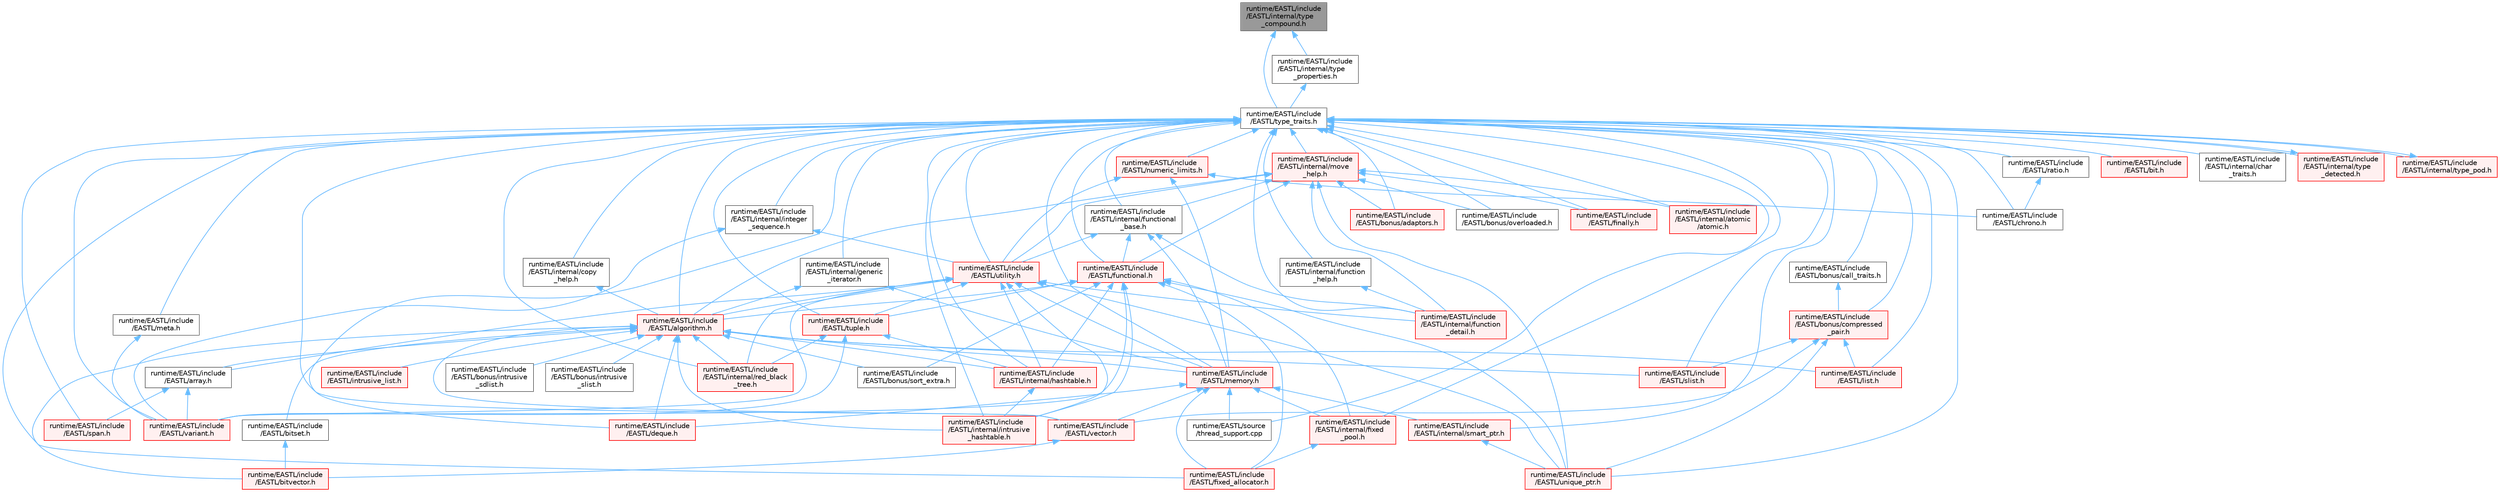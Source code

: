digraph "runtime/EASTL/include/EASTL/internal/type_compound.h"
{
 // LATEX_PDF_SIZE
  bgcolor="transparent";
  edge [fontname=Helvetica,fontsize=10,labelfontname=Helvetica,labelfontsize=10];
  node [fontname=Helvetica,fontsize=10,shape=box,height=0.2,width=0.4];
  Node1 [id="Node000001",label="runtime/EASTL/include\l/EASTL/internal/type\l_compound.h",height=0.2,width=0.4,color="gray40", fillcolor="grey60", style="filled", fontcolor="black",tooltip=" "];
  Node1 -> Node2 [id="edge1_Node000001_Node000002",dir="back",color="steelblue1",style="solid",tooltip=" "];
  Node2 [id="Node000002",label="runtime/EASTL/include\l/EASTL/internal/type\l_properties.h",height=0.2,width=0.4,color="grey40", fillcolor="white", style="filled",URL="$type__properties_8h.html",tooltip=" "];
  Node2 -> Node3 [id="edge2_Node000002_Node000003",dir="back",color="steelblue1",style="solid",tooltip=" "];
  Node3 [id="Node000003",label="runtime/EASTL/include\l/EASTL/type_traits.h",height=0.2,width=0.4,color="grey40", fillcolor="white", style="filled",URL="$_e_a_s_t_l_2include_2_e_a_s_t_l_2type__traits_8h.html",tooltip=" "];
  Node3 -> Node4 [id="edge3_Node000003_Node000004",dir="back",color="steelblue1",style="solid",tooltip=" "];
  Node4 [id="Node000004",label="runtime/EASTL/include\l/EASTL/algorithm.h",height=0.2,width=0.4,color="red", fillcolor="#FFF0F0", style="filled",URL="$_e_a_s_t_l_2include_2_e_a_s_t_l_2algorithm_8h.html",tooltip=" "];
  Node4 -> Node5 [id="edge4_Node000004_Node000005",dir="back",color="steelblue1",style="solid",tooltip=" "];
  Node5 [id="Node000005",label="runtime/EASTL/include\l/EASTL/array.h",height=0.2,width=0.4,color="grey40", fillcolor="white", style="filled",URL="$array_8h.html",tooltip=" "];
  Node5 -> Node6 [id="edge5_Node000005_Node000006",dir="back",color="steelblue1",style="solid",tooltip=" "];
  Node6 [id="Node000006",label="runtime/EASTL/include\l/EASTL/span.h",height=0.2,width=0.4,color="red", fillcolor="#FFF0F0", style="filled",URL="$span_8h.html",tooltip=" "];
  Node5 -> Node418 [id="edge6_Node000005_Node000418",dir="back",color="steelblue1",style="solid",tooltip=" "];
  Node418 [id="Node000418",label="runtime/EASTL/include\l/EASTL/variant.h",height=0.2,width=0.4,color="red", fillcolor="#FFF0F0", style="filled",URL="$_e_a_s_t_l_2include_2_e_a_s_t_l_2variant_8h.html",tooltip=" "];
  Node4 -> Node73 [id="edge7_Node000004_Node000073",dir="back",color="steelblue1",style="solid",tooltip=" "];
  Node73 [id="Node000073",label="runtime/EASTL/include\l/EASTL/bitset.h",height=0.2,width=0.4,color="grey40", fillcolor="white", style="filled",URL="$bitset_8h.html",tooltip=" "];
  Node73 -> Node74 [id="edge8_Node000073_Node000074",dir="back",color="steelblue1",style="solid",tooltip=" "];
  Node74 [id="Node000074",label="runtime/EASTL/include\l/EASTL/bitvector.h",height=0.2,width=0.4,color="red", fillcolor="#FFF0F0", style="filled",URL="$bitvector_8h.html",tooltip=" "];
  Node4 -> Node74 [id="edge9_Node000004_Node000074",dir="back",color="steelblue1",style="solid",tooltip=" "];
  Node4 -> Node420 [id="edge10_Node000004_Node000420",dir="back",color="steelblue1",style="solid",tooltip=" "];
  Node420 [id="Node000420",label="runtime/EASTL/include\l/EASTL/bonus/intrusive\l_sdlist.h",height=0.2,width=0.4,color="grey40", fillcolor="white", style="filled",URL="$intrusive__sdlist_8h.html",tooltip=" "];
  Node4 -> Node421 [id="edge11_Node000004_Node000421",dir="back",color="steelblue1",style="solid",tooltip=" "];
  Node421 [id="Node000421",label="runtime/EASTL/include\l/EASTL/bonus/intrusive\l_slist.h",height=0.2,width=0.4,color="grey40", fillcolor="white", style="filled",URL="$intrusive__slist_8h.html",tooltip=" "];
  Node4 -> Node422 [id="edge12_Node000004_Node000422",dir="back",color="steelblue1",style="solid",tooltip=" "];
  Node422 [id="Node000422",label="runtime/EASTL/include\l/EASTL/bonus/sort_extra.h",height=0.2,width=0.4,color="grey40", fillcolor="white", style="filled",URL="$sort__extra_8h.html",tooltip=" "];
  Node4 -> Node423 [id="edge13_Node000004_Node000423",dir="back",color="steelblue1",style="solid",tooltip=" "];
  Node423 [id="Node000423",label="runtime/EASTL/include\l/EASTL/deque.h",height=0.2,width=0.4,color="red", fillcolor="#FFF0F0", style="filled",URL="$_e_a_s_t_l_2include_2_e_a_s_t_l_2deque_8h.html",tooltip=" "];
  Node4 -> Node99 [id="edge14_Node000004_Node000099",dir="back",color="steelblue1",style="solid",tooltip=" "];
  Node99 [id="Node000099",label="runtime/EASTL/include\l/EASTL/internal/hashtable.h",height=0.2,width=0.4,color="red", fillcolor="#FFF0F0", style="filled",URL="$hashtable_8h.html",tooltip=" "];
  Node99 -> Node109 [id="edge15_Node000099_Node000109",dir="back",color="steelblue1",style="solid",tooltip=" "];
  Node109 [id="Node000109",label="runtime/EASTL/include\l/EASTL/internal/intrusive\l_hashtable.h",height=0.2,width=0.4,color="red", fillcolor="#FFF0F0", style="filled",URL="$intrusive__hashtable_8h.html",tooltip=" "];
  Node4 -> Node109 [id="edge16_Node000004_Node000109",dir="back",color="steelblue1",style="solid",tooltip=" "];
  Node4 -> Node427 [id="edge17_Node000004_Node000427",dir="back",color="steelblue1",style="solid",tooltip=" "];
  Node427 [id="Node000427",label="runtime/EASTL/include\l/EASTL/internal/red_black\l_tree.h",height=0.2,width=0.4,color="red", fillcolor="#FFF0F0", style="filled",URL="$red__black__tree_8h.html",tooltip=" "];
  Node4 -> Node435 [id="edge18_Node000004_Node000435",dir="back",color="steelblue1",style="solid",tooltip=" "];
  Node435 [id="Node000435",label="runtime/EASTL/include\l/EASTL/intrusive_list.h",height=0.2,width=0.4,color="red", fillcolor="#FFF0F0", style="filled",URL="$intrusive__list_8h.html",tooltip=" "];
  Node4 -> Node437 [id="edge19_Node000004_Node000437",dir="back",color="steelblue1",style="solid",tooltip=" "];
  Node437 [id="Node000437",label="runtime/EASTL/include\l/EASTL/list.h",height=0.2,width=0.4,color="red", fillcolor="#FFF0F0", style="filled",URL="$_e_a_s_t_l_2include_2_e_a_s_t_l_2list_8h.html",tooltip=" "];
  Node4 -> Node440 [id="edge20_Node000004_Node000440",dir="back",color="steelblue1",style="solid",tooltip=" "];
  Node440 [id="Node000440",label="runtime/EASTL/include\l/EASTL/memory.h",height=0.2,width=0.4,color="red", fillcolor="#FFF0F0", style="filled",URL="$_e_a_s_t_l_2include_2_e_a_s_t_l_2memory_8h.html",tooltip=" "];
  Node440 -> Node423 [id="edge21_Node000440_Node000423",dir="back",color="steelblue1",style="solid",tooltip=" "];
  Node440 -> Node443 [id="edge22_Node000440_Node000443",dir="back",color="steelblue1",style="solid",tooltip=" "];
  Node443 [id="Node000443",label="runtime/EASTL/include\l/EASTL/fixed_allocator.h",height=0.2,width=0.4,color="red", fillcolor="#FFF0F0", style="filled",URL="$fixed__allocator_8h.html",tooltip=" "];
  Node440 -> Node445 [id="edge23_Node000440_Node000445",dir="back",color="steelblue1",style="solid",tooltip=" "];
  Node445 [id="Node000445",label="runtime/EASTL/include\l/EASTL/internal/fixed\l_pool.h",height=0.2,width=0.4,color="red", fillcolor="#FFF0F0", style="filled",URL="$fixed__pool_8h.html",tooltip=" "];
  Node445 -> Node443 [id="edge24_Node000445_Node000443",dir="back",color="steelblue1",style="solid",tooltip=" "];
  Node440 -> Node450 [id="edge25_Node000440_Node000450",dir="back",color="steelblue1",style="solid",tooltip=" "];
  Node450 [id="Node000450",label="runtime/EASTL/include\l/EASTL/internal/smart_ptr.h",height=0.2,width=0.4,color="red", fillcolor="#FFF0F0", style="filled",URL="$smart__ptr_8h.html",tooltip=" "];
  Node450 -> Node456 [id="edge26_Node000450_Node000456",dir="back",color="steelblue1",style="solid",tooltip=" "];
  Node456 [id="Node000456",label="runtime/EASTL/include\l/EASTL/unique_ptr.h",height=0.2,width=0.4,color="red", fillcolor="#FFF0F0", style="filled",URL="$unique__ptr_8h.html",tooltip=" "];
  Node440 -> Node462 [id="edge27_Node000440_Node000462",dir="back",color="steelblue1",style="solid",tooltip=" "];
  Node462 [id="Node000462",label="runtime/EASTL/include\l/EASTL/vector.h",height=0.2,width=0.4,color="red", fillcolor="#FFF0F0", style="filled",URL="$_e_a_s_t_l_2include_2_e_a_s_t_l_2vector_8h.html",tooltip=" "];
  Node462 -> Node74 [id="edge28_Node000462_Node000074",dir="back",color="steelblue1",style="solid",tooltip=" "];
  Node440 -> Node474 [id="edge29_Node000440_Node000474",dir="back",color="steelblue1",style="solid",tooltip=" "];
  Node474 [id="Node000474",label="runtime/EASTL/source\l/thread_support.cpp",height=0.2,width=0.4,color="grey40", fillcolor="white", style="filled",URL="$thread__support_8cpp.html",tooltip=" "];
  Node4 -> Node461 [id="edge30_Node000004_Node000461",dir="back",color="steelblue1",style="solid",tooltip=" "];
  Node461 [id="Node000461",label="runtime/EASTL/include\l/EASTL/slist.h",height=0.2,width=0.4,color="red", fillcolor="#FFF0F0", style="filled",URL="$slist_8h.html",tooltip=" "];
  Node4 -> Node462 [id="edge31_Node000004_Node000462",dir="back",color="steelblue1",style="solid",tooltip=" "];
  Node3 -> Node72 [id="edge32_Node000003_Node000072",dir="back",color="steelblue1",style="solid",tooltip=" "];
  Node72 [id="Node000072",label="runtime/EASTL/include\l/EASTL/bit.h",height=0.2,width=0.4,color="red", fillcolor="#FFF0F0", style="filled",URL="$bit_8h.html",tooltip=" "];
  Node3 -> Node476 [id="edge33_Node000003_Node000476",dir="back",color="steelblue1",style="solid",tooltip=" "];
  Node476 [id="Node000476",label="runtime/EASTL/include\l/EASTL/bonus/adaptors.h",height=0.2,width=0.4,color="red", fillcolor="#FFF0F0", style="filled",URL="$adaptors_8h.html",tooltip=" "];
  Node3 -> Node479 [id="edge34_Node000003_Node000479",dir="back",color="steelblue1",style="solid",tooltip=" "];
  Node479 [id="Node000479",label="runtime/EASTL/include\l/EASTL/bonus/call_traits.h",height=0.2,width=0.4,color="grey40", fillcolor="white", style="filled",URL="$call__traits_8h.html",tooltip=" "];
  Node479 -> Node480 [id="edge35_Node000479_Node000480",dir="back",color="steelblue1",style="solid",tooltip=" "];
  Node480 [id="Node000480",label="runtime/EASTL/include\l/EASTL/bonus/compressed\l_pair.h",height=0.2,width=0.4,color="red", fillcolor="#FFF0F0", style="filled",URL="$compressed__pair_8h.html",tooltip=" "];
  Node480 -> Node437 [id="edge36_Node000480_Node000437",dir="back",color="steelblue1",style="solid",tooltip=" "];
  Node480 -> Node461 [id="edge37_Node000480_Node000461",dir="back",color="steelblue1",style="solid",tooltip=" "];
  Node480 -> Node456 [id="edge38_Node000480_Node000456",dir="back",color="steelblue1",style="solid",tooltip=" "];
  Node480 -> Node462 [id="edge39_Node000480_Node000462",dir="back",color="steelblue1",style="solid",tooltip=" "];
  Node3 -> Node480 [id="edge40_Node000003_Node000480",dir="back",color="steelblue1",style="solid",tooltip=" "];
  Node3 -> Node481 [id="edge41_Node000003_Node000481",dir="back",color="steelblue1",style="solid",tooltip=" "];
  Node481 [id="Node000481",label="runtime/EASTL/include\l/EASTL/bonus/overloaded.h",height=0.2,width=0.4,color="grey40", fillcolor="white", style="filled",URL="$overloaded_8h.html",tooltip=" "];
  Node3 -> Node482 [id="edge42_Node000003_Node000482",dir="back",color="steelblue1",style="solid",tooltip=" "];
  Node482 [id="Node000482",label="runtime/EASTL/include\l/EASTL/chrono.h",height=0.2,width=0.4,color="grey40", fillcolor="white", style="filled",URL="$_e_a_s_t_l_2include_2_e_a_s_t_l_2chrono_8h.html",tooltip=" "];
  Node3 -> Node423 [id="edge43_Node000003_Node000423",dir="back",color="steelblue1",style="solid",tooltip=" "];
  Node3 -> Node483 [id="edge44_Node000003_Node000483",dir="back",color="steelblue1",style="solid",tooltip=" "];
  Node483 [id="Node000483",label="runtime/EASTL/include\l/EASTL/finally.h",height=0.2,width=0.4,color="red", fillcolor="#FFF0F0", style="filled",URL="$finally_8h.html",tooltip=" "];
  Node3 -> Node443 [id="edge45_Node000003_Node000443",dir="back",color="steelblue1",style="solid",tooltip=" "];
  Node3 -> Node484 [id="edge46_Node000003_Node000484",dir="back",color="steelblue1",style="solid",tooltip=" "];
  Node484 [id="Node000484",label="runtime/EASTL/include\l/EASTL/functional.h",height=0.2,width=0.4,color="red", fillcolor="#FFF0F0", style="filled",URL="$_e_a_s_t_l_2include_2_e_a_s_t_l_2functional_8h.html",tooltip=" "];
  Node484 -> Node4 [id="edge47_Node000484_Node000004",dir="back",color="steelblue1",style="solid",tooltip=" "];
  Node484 -> Node422 [id="edge48_Node000484_Node000422",dir="back",color="steelblue1",style="solid",tooltip=" "];
  Node484 -> Node443 [id="edge49_Node000484_Node000443",dir="back",color="steelblue1",style="solid",tooltip=" "];
  Node484 -> Node445 [id="edge50_Node000484_Node000445",dir="back",color="steelblue1",style="solid",tooltip=" "];
  Node484 -> Node99 [id="edge51_Node000484_Node000099",dir="back",color="steelblue1",style="solid",tooltip=" "];
  Node484 -> Node109 [id="edge52_Node000484_Node000109",dir="back",color="steelblue1",style="solid",tooltip=" "];
  Node484 -> Node485 [id="edge53_Node000484_Node000485",dir="back",color="steelblue1",style="solid",tooltip=" "];
  Node485 [id="Node000485",label="runtime/EASTL/include\l/EASTL/tuple.h",height=0.2,width=0.4,color="red", fillcolor="#FFF0F0", style="filled",URL="$tuple_8h.html",tooltip=" "];
  Node485 -> Node99 [id="edge54_Node000485_Node000099",dir="back",color="steelblue1",style="solid",tooltip=" "];
  Node485 -> Node427 [id="edge55_Node000485_Node000427",dir="back",color="steelblue1",style="solid",tooltip=" "];
  Node485 -> Node418 [id="edge56_Node000485_Node000418",dir="back",color="steelblue1",style="solid",tooltip=" "];
  Node484 -> Node456 [id="edge57_Node000484_Node000456",dir="back",color="steelblue1",style="solid",tooltip=" "];
  Node484 -> Node418 [id="edge58_Node000484_Node000418",dir="back",color="steelblue1",style="solid",tooltip=" "];
  Node3 -> Node92 [id="edge59_Node000003_Node000092",dir="back",color="steelblue1",style="solid",tooltip=" "];
  Node92 [id="Node000092",label="runtime/EASTL/include\l/EASTL/internal/atomic\l/atomic.h",height=0.2,width=0.4,color="red", fillcolor="#FFF0F0", style="filled",URL="$_e_a_s_t_l_2include_2_e_a_s_t_l_2internal_2atomic_2atomic_8h.html",tooltip=" "];
  Node3 -> Node97 [id="edge60_Node000003_Node000097",dir="back",color="steelblue1",style="solid",tooltip=" "];
  Node97 [id="Node000097",label="runtime/EASTL/include\l/EASTL/internal/char\l_traits.h",height=0.2,width=0.4,color="grey40", fillcolor="white", style="filled",URL="$char__traits_8h.html",tooltip=" "];
  Node3 -> Node98 [id="edge61_Node000003_Node000098",dir="back",color="steelblue1",style="solid",tooltip=" "];
  Node98 [id="Node000098",label="runtime/EASTL/include\l/EASTL/internal/copy\l_help.h",height=0.2,width=0.4,color="grey40", fillcolor="white", style="filled",URL="$copy__help_8h.html",tooltip=" "];
  Node98 -> Node4 [id="edge62_Node000098_Node000004",dir="back",color="steelblue1",style="solid",tooltip=" "];
  Node3 -> Node445 [id="edge63_Node000003_Node000445",dir="back",color="steelblue1",style="solid",tooltip=" "];
  Node3 -> Node486 [id="edge64_Node000003_Node000486",dir="back",color="steelblue1",style="solid",tooltip=" "];
  Node486 [id="Node000486",label="runtime/EASTL/include\l/EASTL/internal/function\l_detail.h",height=0.2,width=0.4,color="red", fillcolor="#FFF0F0", style="filled",URL="$function__detail_8h.html",tooltip=" "];
  Node3 -> Node489 [id="edge65_Node000003_Node000489",dir="back",color="steelblue1",style="solid",tooltip=" "];
  Node489 [id="Node000489",label="runtime/EASTL/include\l/EASTL/internal/function\l_help.h",height=0.2,width=0.4,color="grey40", fillcolor="white", style="filled",URL="$function__help_8h.html",tooltip=" "];
  Node489 -> Node486 [id="edge66_Node000489_Node000486",dir="back",color="steelblue1",style="solid",tooltip=" "];
  Node3 -> Node490 [id="edge67_Node000003_Node000490",dir="back",color="steelblue1",style="solid",tooltip=" "];
  Node490 [id="Node000490",label="runtime/EASTL/include\l/EASTL/internal/functional\l_base.h",height=0.2,width=0.4,color="grey40", fillcolor="white", style="filled",URL="$functional__base_8h.html",tooltip=" "];
  Node490 -> Node484 [id="edge68_Node000490_Node000484",dir="back",color="steelblue1",style="solid",tooltip=" "];
  Node490 -> Node486 [id="edge69_Node000490_Node000486",dir="back",color="steelblue1",style="solid",tooltip=" "];
  Node490 -> Node440 [id="edge70_Node000490_Node000440",dir="back",color="steelblue1",style="solid",tooltip=" "];
  Node490 -> Node491 [id="edge71_Node000490_Node000491",dir="back",color="steelblue1",style="solid",tooltip=" "];
  Node491 [id="Node000491",label="runtime/EASTL/include\l/EASTL/utility.h",height=0.2,width=0.4,color="red", fillcolor="#FFF0F0", style="filled",URL="$_e_a_s_t_l_2include_2_e_a_s_t_l_2utility_8h.html",tooltip=" "];
  Node491 -> Node4 [id="edge72_Node000491_Node000004",dir="back",color="steelblue1",style="solid",tooltip=" "];
  Node491 -> Node5 [id="edge73_Node000491_Node000005",dir="back",color="steelblue1",style="solid",tooltip=" "];
  Node491 -> Node486 [id="edge74_Node000491_Node000486",dir="back",color="steelblue1",style="solid",tooltip=" "];
  Node491 -> Node99 [id="edge75_Node000491_Node000099",dir="back",color="steelblue1",style="solid",tooltip=" "];
  Node491 -> Node109 [id="edge76_Node000491_Node000109",dir="back",color="steelblue1",style="solid",tooltip=" "];
  Node491 -> Node427 [id="edge77_Node000491_Node000427",dir="back",color="steelblue1",style="solid",tooltip=" "];
  Node491 -> Node440 [id="edge78_Node000491_Node000440",dir="back",color="steelblue1",style="solid",tooltip=" "];
  Node491 -> Node485 [id="edge79_Node000491_Node000485",dir="back",color="steelblue1",style="solid",tooltip=" "];
  Node491 -> Node456 [id="edge80_Node000491_Node000456",dir="back",color="steelblue1",style="solid",tooltip=" "];
  Node491 -> Node418 [id="edge81_Node000491_Node000418",dir="back",color="steelblue1",style="solid",tooltip=" "];
  Node3 -> Node492 [id="edge82_Node000003_Node000492",dir="back",color="steelblue1",style="solid",tooltip=" "];
  Node492 [id="Node000492",label="runtime/EASTL/include\l/EASTL/internal/generic\l_iterator.h",height=0.2,width=0.4,color="grey40", fillcolor="white", style="filled",URL="$generic__iterator_8h.html",tooltip=" "];
  Node492 -> Node4 [id="edge83_Node000492_Node000004",dir="back",color="steelblue1",style="solid",tooltip=" "];
  Node492 -> Node440 [id="edge84_Node000492_Node000440",dir="back",color="steelblue1",style="solid",tooltip=" "];
  Node3 -> Node99 [id="edge85_Node000003_Node000099",dir="back",color="steelblue1",style="solid",tooltip=" "];
  Node3 -> Node493 [id="edge86_Node000003_Node000493",dir="back",color="steelblue1",style="solid",tooltip=" "];
  Node493 [id="Node000493",label="runtime/EASTL/include\l/EASTL/internal/integer\l_sequence.h",height=0.2,width=0.4,color="grey40", fillcolor="white", style="filled",URL="$integer__sequence_8h.html",tooltip=" "];
  Node493 -> Node491 [id="edge87_Node000493_Node000491",dir="back",color="steelblue1",style="solid",tooltip=" "];
  Node493 -> Node418 [id="edge88_Node000493_Node000418",dir="back",color="steelblue1",style="solid",tooltip=" "];
  Node3 -> Node109 [id="edge89_Node000003_Node000109",dir="back",color="steelblue1",style="solid",tooltip=" "];
  Node3 -> Node494 [id="edge90_Node000003_Node000494",dir="back",color="steelblue1",style="solid",tooltip=" "];
  Node494 [id="Node000494",label="runtime/EASTL/include\l/EASTL/internal/move\l_help.h",height=0.2,width=0.4,color="red", fillcolor="#FFF0F0", style="filled",URL="$move__help_8h.html",tooltip=" "];
  Node494 -> Node4 [id="edge91_Node000494_Node000004",dir="back",color="steelblue1",style="solid",tooltip=" "];
  Node494 -> Node476 [id="edge92_Node000494_Node000476",dir="back",color="steelblue1",style="solid",tooltip=" "];
  Node494 -> Node481 [id="edge93_Node000494_Node000481",dir="back",color="steelblue1",style="solid",tooltip=" "];
  Node494 -> Node483 [id="edge94_Node000494_Node000483",dir="back",color="steelblue1",style="solid",tooltip=" "];
  Node494 -> Node484 [id="edge95_Node000494_Node000484",dir="back",color="steelblue1",style="solid",tooltip=" "];
  Node494 -> Node92 [id="edge96_Node000494_Node000092",dir="back",color="steelblue1",style="solid",tooltip=" "];
  Node494 -> Node486 [id="edge97_Node000494_Node000486",dir="back",color="steelblue1",style="solid",tooltip=" "];
  Node494 -> Node490 [id="edge98_Node000494_Node000490",dir="back",color="steelblue1",style="solid",tooltip=" "];
  Node494 -> Node456 [id="edge99_Node000494_Node000456",dir="back",color="steelblue1",style="solid",tooltip=" "];
  Node494 -> Node491 [id="edge100_Node000494_Node000491",dir="back",color="steelblue1",style="solid",tooltip=" "];
  Node3 -> Node427 [id="edge101_Node000003_Node000427",dir="back",color="steelblue1",style="solid",tooltip=" "];
  Node3 -> Node450 [id="edge102_Node000003_Node000450",dir="back",color="steelblue1",style="solid",tooltip=" "];
  Node3 -> Node498 [id="edge103_Node000003_Node000498",dir="back",color="steelblue1",style="solid",tooltip=" "];
  Node498 [id="Node000498",label="runtime/EASTL/include\l/EASTL/internal/type\l_detected.h",height=0.2,width=0.4,color="red", fillcolor="#FFF0F0", style="filled",URL="$type__detected_8h.html",tooltip=" "];
  Node498 -> Node3 [id="edge104_Node000498_Node000003",dir="back",color="steelblue1",style="solid",tooltip=" "];
  Node3 -> Node499 [id="edge105_Node000003_Node000499",dir="back",color="steelblue1",style="solid",tooltip=" "];
  Node499 [id="Node000499",label="runtime/EASTL/include\l/EASTL/internal/type_pod.h",height=0.2,width=0.4,color="red", fillcolor="#FFF0F0", style="filled",URL="$type__pod_8h.html",tooltip=" "];
  Node499 -> Node3 [id="edge106_Node000499_Node000003",dir="back",color="steelblue1",style="solid",tooltip=" "];
  Node3 -> Node437 [id="edge107_Node000003_Node000437",dir="back",color="steelblue1",style="solid",tooltip=" "];
  Node3 -> Node440 [id="edge108_Node000003_Node000440",dir="back",color="steelblue1",style="solid",tooltip=" "];
  Node3 -> Node501 [id="edge109_Node000003_Node000501",dir="back",color="steelblue1",style="solid",tooltip=" "];
  Node501 [id="Node000501",label="runtime/EASTL/include\l/EASTL/meta.h",height=0.2,width=0.4,color="grey40", fillcolor="white", style="filled",URL="$meta_8h.html",tooltip=" "];
  Node501 -> Node418 [id="edge110_Node000501_Node000418",dir="back",color="steelblue1",style="solid",tooltip=" "];
  Node3 -> Node502 [id="edge111_Node000003_Node000502",dir="back",color="steelblue1",style="solid",tooltip=" "];
  Node502 [id="Node000502",label="runtime/EASTL/include\l/EASTL/numeric_limits.h",height=0.2,width=0.4,color="red", fillcolor="#FFF0F0", style="filled",URL="$numeric__limits_8h.html",tooltip=" "];
  Node502 -> Node482 [id="edge112_Node000502_Node000482",dir="back",color="steelblue1",style="solid",tooltip=" "];
  Node502 -> Node440 [id="edge113_Node000502_Node000440",dir="back",color="steelblue1",style="solid",tooltip=" "];
  Node502 -> Node491 [id="edge114_Node000502_Node000491",dir="back",color="steelblue1",style="solid",tooltip=" "];
  Node3 -> Node505 [id="edge115_Node000003_Node000505",dir="back",color="steelblue1",style="solid",tooltip=" "];
  Node505 [id="Node000505",label="runtime/EASTL/include\l/EASTL/ratio.h",height=0.2,width=0.4,color="grey40", fillcolor="white", style="filled",URL="$ratio_8h.html",tooltip=" "];
  Node505 -> Node482 [id="edge116_Node000505_Node000482",dir="back",color="steelblue1",style="solid",tooltip=" "];
  Node3 -> Node461 [id="edge117_Node000003_Node000461",dir="back",color="steelblue1",style="solid",tooltip=" "];
  Node3 -> Node6 [id="edge118_Node000003_Node000006",dir="back",color="steelblue1",style="solid",tooltip=" "];
  Node3 -> Node485 [id="edge119_Node000003_Node000485",dir="back",color="steelblue1",style="solid",tooltip=" "];
  Node3 -> Node456 [id="edge120_Node000003_Node000456",dir="back",color="steelblue1",style="solid",tooltip=" "];
  Node3 -> Node491 [id="edge121_Node000003_Node000491",dir="back",color="steelblue1",style="solid",tooltip=" "];
  Node3 -> Node418 [id="edge122_Node000003_Node000418",dir="back",color="steelblue1",style="solid",tooltip=" "];
  Node3 -> Node462 [id="edge123_Node000003_Node000462",dir="back",color="steelblue1",style="solid",tooltip=" "];
  Node3 -> Node474 [id="edge124_Node000003_Node000474",dir="back",color="steelblue1",style="solid",tooltip=" "];
  Node1 -> Node3 [id="edge125_Node000001_Node000003",dir="back",color="steelblue1",style="solid",tooltip=" "];
}
